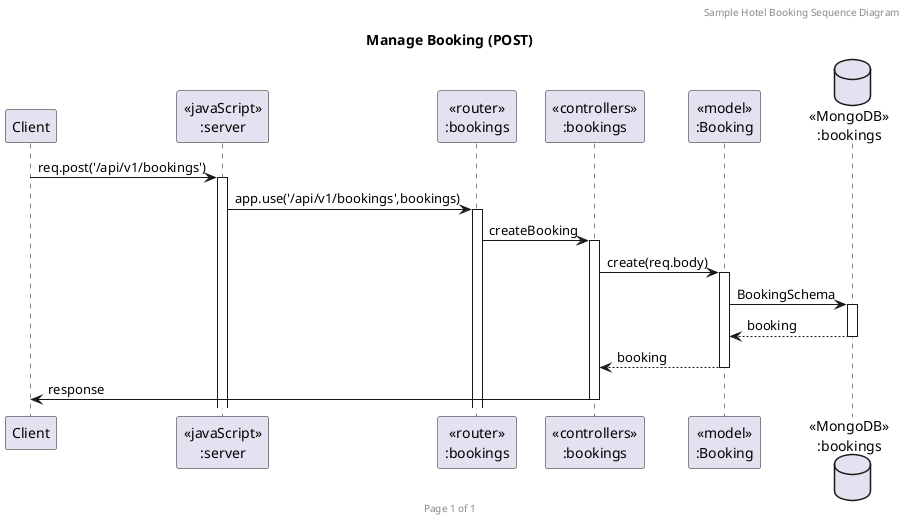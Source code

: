 @startuml Booking Post

header Sample Hotel Booking Sequence Diagram
footer Page %page% of %lastpage%
title "Manage Booking (POST)"

participant "Client" as client
participant "<<javaScript>>\n:server" as server
participant "<<router>>\n:bookings" as routerBookings
participant "<<controllers>>\n:bookings" as controllersBookings
participant "<<model>>\n:Booking" as modelBooking
database "<<MongoDB>>\n:bookings" as BookingsDatabase

client->server++:req.post('/api/v1/bookings')
server->routerBookings++:app.use('/api/v1/bookings',bookings)
routerBookings->controllersBookings++:createBooking
controllersBookings->modelBooking ++:create(req.body)
modelBooking ->BookingsDatabase ++: BookingSchema
BookingsDatabase --> modelBooking --: booking
controllersBookings <-- modelBooking --:booking
controllersBookings->client --:response

@enduml